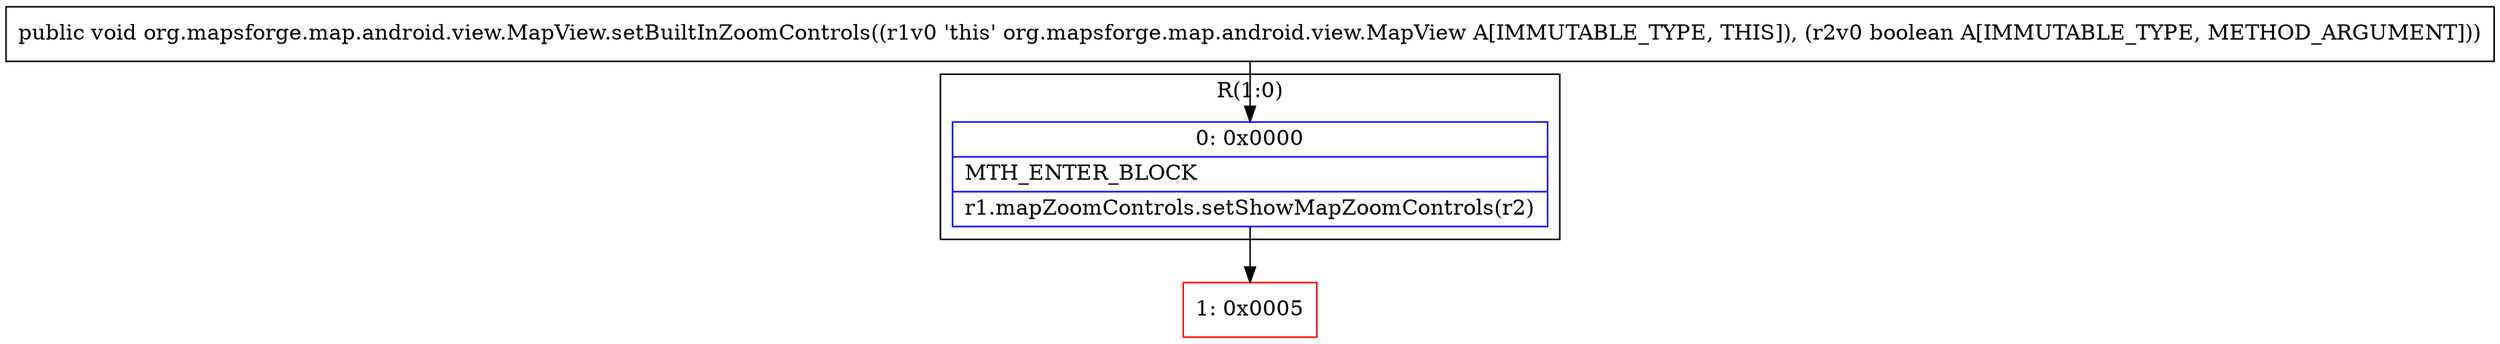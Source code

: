 digraph "CFG fororg.mapsforge.map.android.view.MapView.setBuiltInZoomControls(Z)V" {
subgraph cluster_Region_997445404 {
label = "R(1:0)";
node [shape=record,color=blue];
Node_0 [shape=record,label="{0\:\ 0x0000|MTH_ENTER_BLOCK\l|r1.mapZoomControls.setShowMapZoomControls(r2)\l}"];
}
Node_1 [shape=record,color=red,label="{1\:\ 0x0005}"];
MethodNode[shape=record,label="{public void org.mapsforge.map.android.view.MapView.setBuiltInZoomControls((r1v0 'this' org.mapsforge.map.android.view.MapView A[IMMUTABLE_TYPE, THIS]), (r2v0 boolean A[IMMUTABLE_TYPE, METHOD_ARGUMENT])) }"];
MethodNode -> Node_0;
Node_0 -> Node_1;
}

